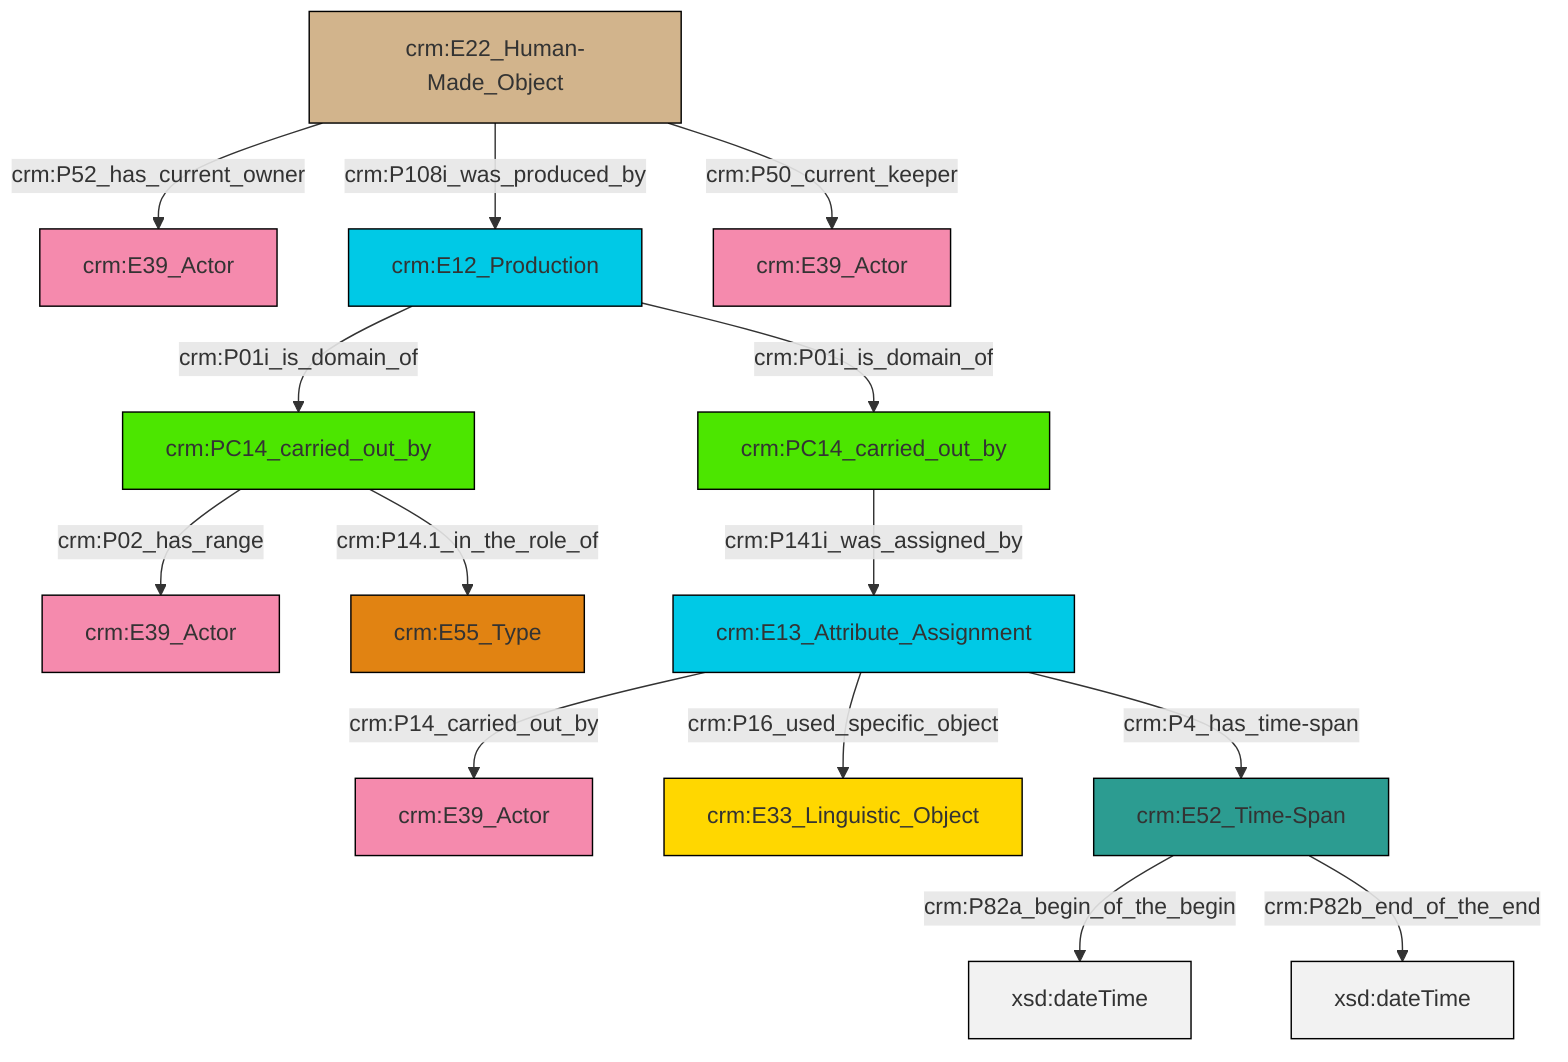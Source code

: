 graph TD
classDef Literal fill:#f2f2f2,stroke:#000000;
classDef CRM_Entity fill:#FFFFFF,stroke:#000000;
classDef Temporal_Entity fill:#00C9E6, stroke:#000000;
classDef Type fill:#E18312, stroke:#000000;
classDef Time-Span fill:#2C9C91, stroke:#000000;
classDef Appellation fill:#FFEB7F, stroke:#000000;
classDef Place fill:#008836, stroke:#000000;
classDef Persistent_Item fill:#B266B2, stroke:#000000;
classDef Conceptual_Object fill:#FFD700, stroke:#000000;
classDef Physical_Thing fill:#D2B48C, stroke:#000000;
classDef Actor fill:#f58aad, stroke:#000000;
classDef PC_Classes fill:#4ce600, stroke:#000000;
classDef Multi fill:#cccccc,stroke:#000000;

10["crm:PC14_carried_out_by"]:::PC_Classes -->|crm:P02_has_range| 4["crm:E39_Actor"]:::Actor
8["crm:E22_Human-Made_Object"]:::Physical_Thing -->|crm:P50_current_keeper| 11["crm:E39_Actor"]:::Actor
10["crm:PC14_carried_out_by"]:::PC_Classes -->|crm:P14.1_in_the_role_of| 12["crm:E55_Type"]:::Type
8["crm:E22_Human-Made_Object"]:::Physical_Thing -->|crm:P52_has_current_owner| 0["crm:E39_Actor"]:::Actor
8["crm:E22_Human-Made_Object"]:::Physical_Thing -->|crm:P108i_was_produced_by| 6["crm:E12_Production"]:::Temporal_Entity
16["crm:PC14_carried_out_by"]:::PC_Classes -->|crm:P141i_was_assigned_by| 17["crm:E13_Attribute_Assignment"]:::Temporal_Entity
17["crm:E13_Attribute_Assignment"]:::Temporal_Entity -->|crm:P16_used_specific_object| 13["crm:E33_Linguistic_Object"]:::Conceptual_Object
17["crm:E13_Attribute_Assignment"]:::Temporal_Entity -->|crm:P14_carried_out_by| 2["crm:E39_Actor"]:::Actor
19["crm:E52_Time-Span"]:::Time-Span -->|crm:P82a_begin_of_the_begin| 20[xsd:dateTime]:::Literal
6["crm:E12_Production"]:::Temporal_Entity -->|crm:P01i_is_domain_of| 10["crm:PC14_carried_out_by"]:::PC_Classes
19["crm:E52_Time-Span"]:::Time-Span -->|crm:P82b_end_of_the_end| 23[xsd:dateTime]:::Literal
17["crm:E13_Attribute_Assignment"]:::Temporal_Entity -->|crm:P4_has_time-span| 19["crm:E52_Time-Span"]:::Time-Span
6["crm:E12_Production"]:::Temporal_Entity -->|crm:P01i_is_domain_of| 16["crm:PC14_carried_out_by"]:::PC_Classes